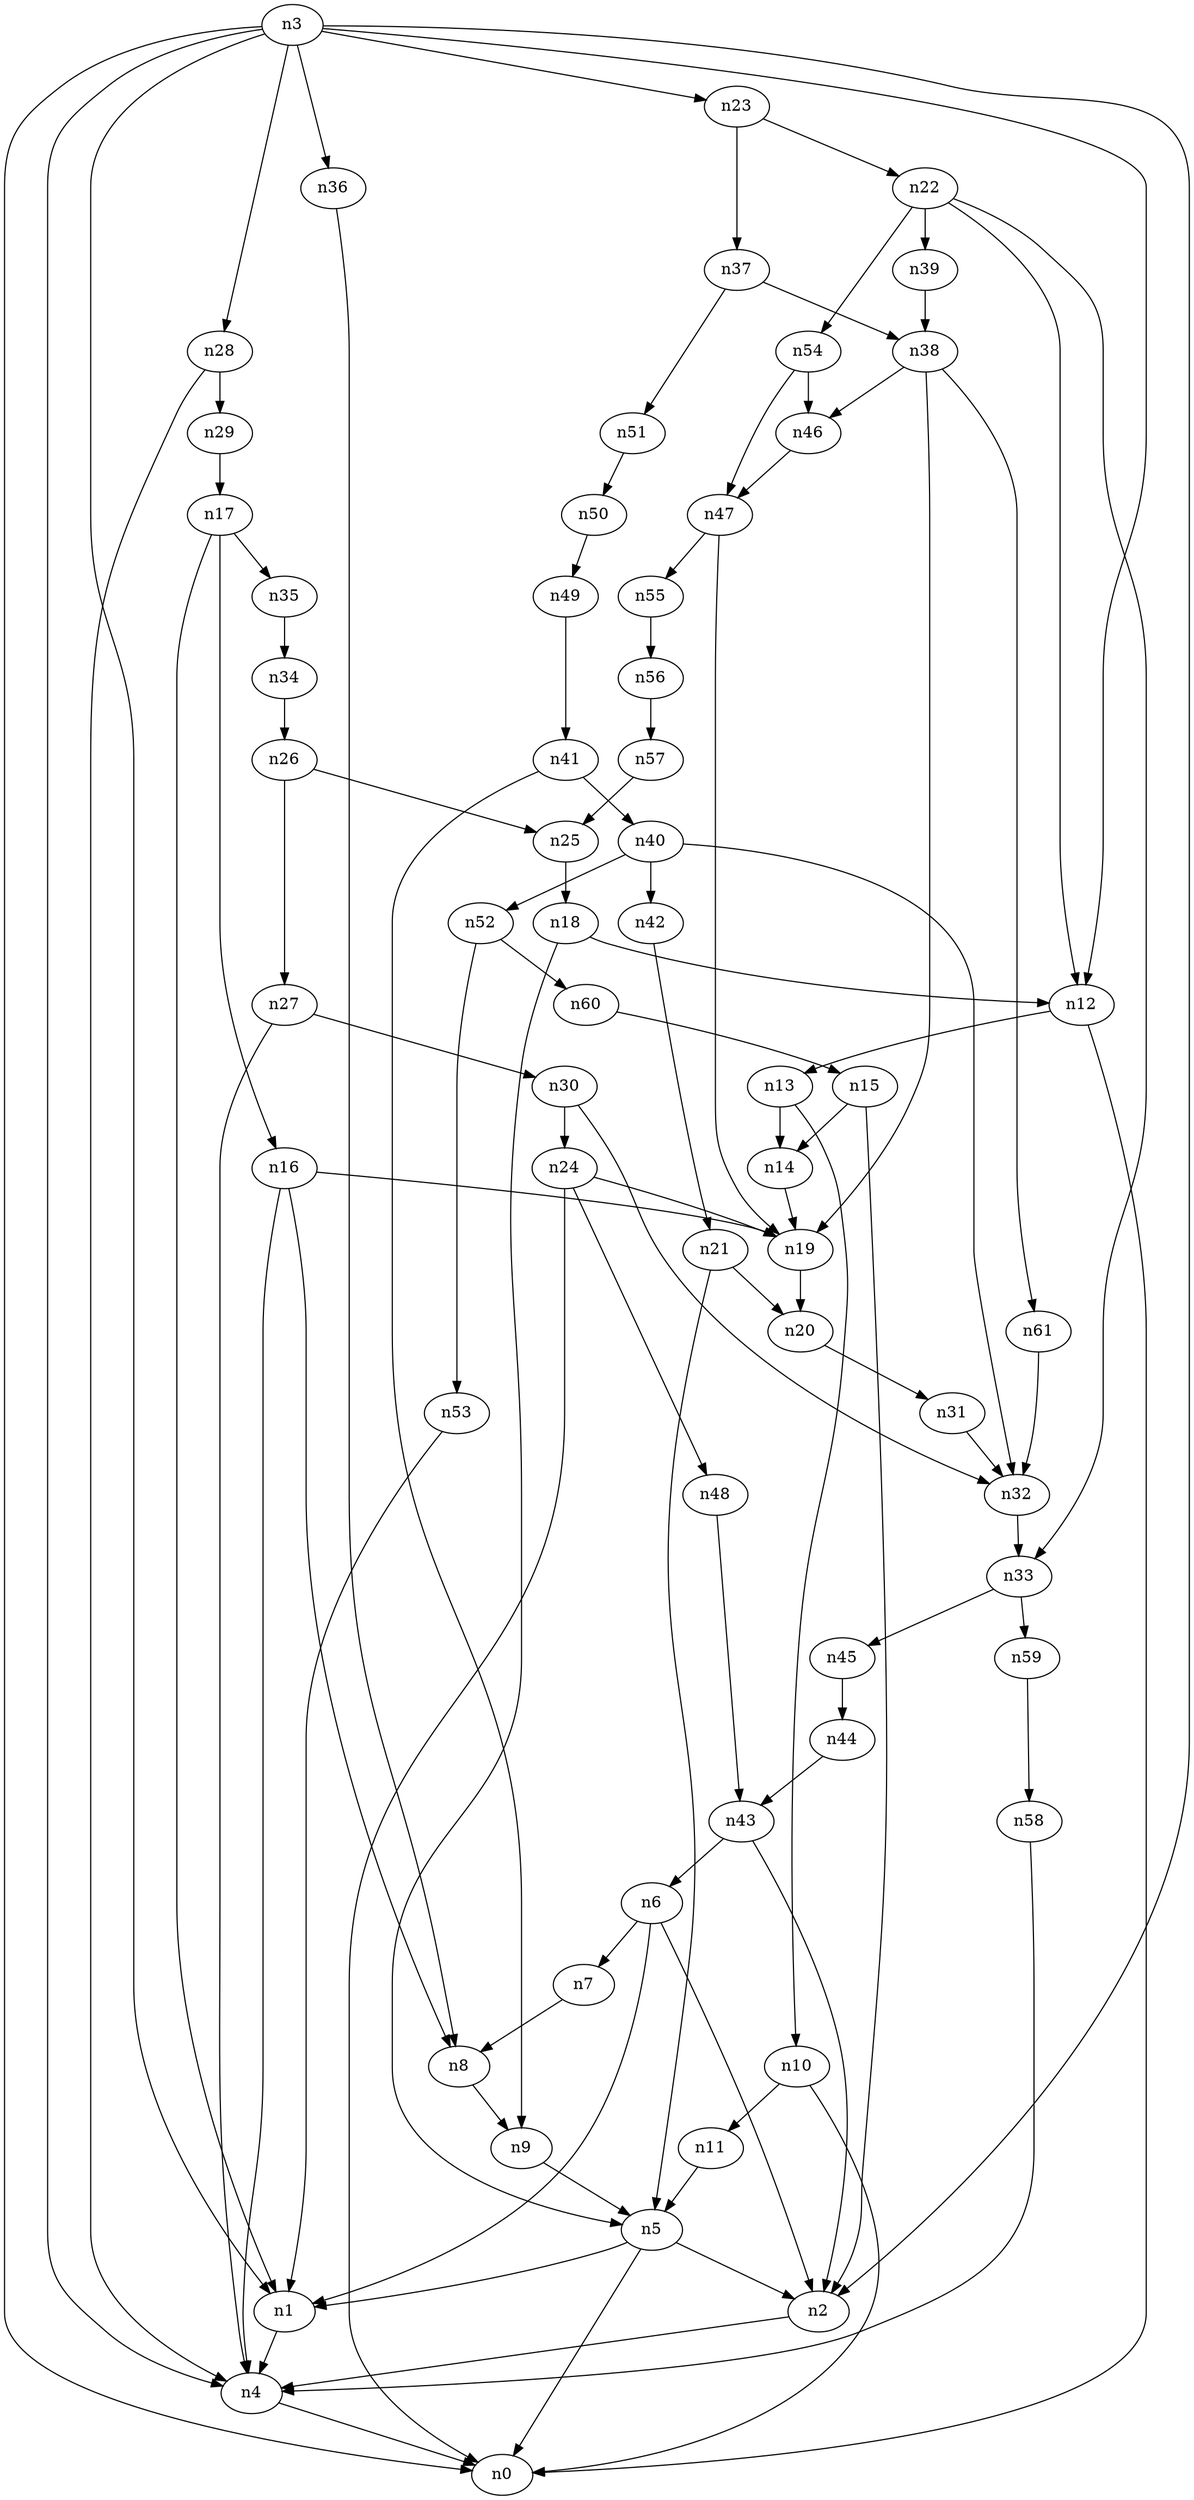 digraph G {
	n1 -> n4	 [_graphml_id=e4];
	n2 -> n4	 [_graphml_id=e7];
	n3 -> n0	 [_graphml_id=e0];
	n3 -> n1	 [_graphml_id=e3];
	n3 -> n2	 [_graphml_id=e6];
	n3 -> n4	 [_graphml_id=e20];
	n3 -> n12	 [_graphml_id=e18];
	n3 -> n23	 [_graphml_id=e37];
	n3 -> n28	 [_graphml_id=e100];
	n3 -> n36	 [_graphml_id=e58];
	n4 -> n0	 [_graphml_id=e1];
	n5 -> n0	 [_graphml_id=e2];
	n5 -> n1	 [_graphml_id=e5];
	n5 -> n2	 [_graphml_id=e8];
	n6 -> n1	 [_graphml_id=e9];
	n6 -> n2	 [_graphml_id=e10];
	n6 -> n7	 [_graphml_id=e11];
	n7 -> n8	 [_graphml_id=e12];
	n8 -> n9	 [_graphml_id=e13];
	n9 -> n5	 [_graphml_id=e14];
	n10 -> n0	 [_graphml_id=e15];
	n10 -> n11	 [_graphml_id=e16];
	n11 -> n5	 [_graphml_id=e17];
	n12 -> n0	 [_graphml_id=e19];
	n12 -> n13	 [_graphml_id=e21];
	n13 -> n10	 [_graphml_id=e50];
	n13 -> n14	 [_graphml_id=e22];
	n14 -> n19	 [_graphml_id=e31];
	n15 -> n2	 [_graphml_id=e24];
	n15 -> n14	 [_graphml_id=e23];
	n16 -> n4	 [_graphml_id=e30];
	n16 -> n8	 [_graphml_id=e25];
	n16 -> n19	 [_graphml_id=e40];
	n17 -> n1	 [_graphml_id=e27];
	n17 -> n16	 [_graphml_id=e26];
	n17 -> n35	 [_graphml_id=e57];
	n18 -> n5	 [_graphml_id=e28];
	n18 -> n12	 [_graphml_id=e29];
	n19 -> n20	 [_graphml_id=e32];
	n20 -> n31	 [_graphml_id=e51];
	n21 -> n5	 [_graphml_id=e34];
	n21 -> n20	 [_graphml_id=e33];
	n22 -> n12	 [_graphml_id=e35];
	n22 -> n33	 [_graphml_id=e54];
	n22 -> n39	 [_graphml_id=e64];
	n22 -> n54	 [_graphml_id=e90];
	n23 -> n22	 [_graphml_id=e36];
	n23 -> n37	 [_graphml_id=e61];
	n24 -> n0	 [_graphml_id=e39];
	n24 -> n19	 [_graphml_id=e38];
	n24 -> n48	 [_graphml_id=e79];
	n25 -> n18	 [_graphml_id=e41];
	n26 -> n25	 [_graphml_id=e42];
	n26 -> n27	 [_graphml_id=e43];
	n27 -> n4	 [_graphml_id=e44];
	n27 -> n30	 [_graphml_id=e48];
	n28 -> n4	 [_graphml_id=e45];
	n28 -> n29	 [_graphml_id=e46];
	n29 -> n17	 [_graphml_id=e47];
	n30 -> n24	 [_graphml_id=e49];
	n30 -> n32	 [_graphml_id=e60];
	n31 -> n32	 [_graphml_id=e52];
	n32 -> n33	 [_graphml_id=e53];
	n33 -> n45	 [_graphml_id=e74];
	n33 -> n59	 [_graphml_id=e97];
	n34 -> n26	 [_graphml_id=e55];
	n35 -> n34	 [_graphml_id=e56];
	n36 -> n8	 [_graphml_id=e59];
	n37 -> n38	 [_graphml_id=e62];
	n37 -> n51	 [_graphml_id=e84];
	n38 -> n19	 [_graphml_id=e70];
	n38 -> n46	 [_graphml_id=e75];
	n38 -> n61	 [_graphml_id=e101];
	n39 -> n38	 [_graphml_id=e63];
	n40 -> n32	 [_graphml_id=e65];
	n40 -> n42	 [_graphml_id=e69];
	n40 -> n52	 [_graphml_id=e85];
	n41 -> n9	 [_graphml_id=e67];
	n41 -> n40	 [_graphml_id=e66];
	n42 -> n21	 [_graphml_id=e68];
	n43 -> n2	 [_graphml_id=e80];
	n43 -> n6	 [_graphml_id=e71];
	n44 -> n43	 [_graphml_id=e72];
	n45 -> n44	 [_graphml_id=e73];
	n46 -> n47	 [_graphml_id=e76];
	n47 -> n19	 [_graphml_id=e77];
	n47 -> n55	 [_graphml_id=e91];
	n48 -> n43	 [_graphml_id=e78];
	n49 -> n41	 [_graphml_id=e81];
	n50 -> n49	 [_graphml_id=e82];
	n51 -> n50	 [_graphml_id=e83];
	n52 -> n53	 [_graphml_id=e86];
	n52 -> n60	 [_graphml_id=e99];
	n53 -> n1	 [_graphml_id=e87];
	n54 -> n46	 [_graphml_id=e89];
	n54 -> n47	 [_graphml_id=e88];
	n55 -> n56	 [_graphml_id=e92];
	n56 -> n57	 [_graphml_id=e93];
	n57 -> n25	 [_graphml_id=e94];
	n58 -> n4	 [_graphml_id=e95];
	n59 -> n58	 [_graphml_id=e96];
	n60 -> n15	 [_graphml_id=e98];
	n61 -> n32	 [_graphml_id=e102];
}
